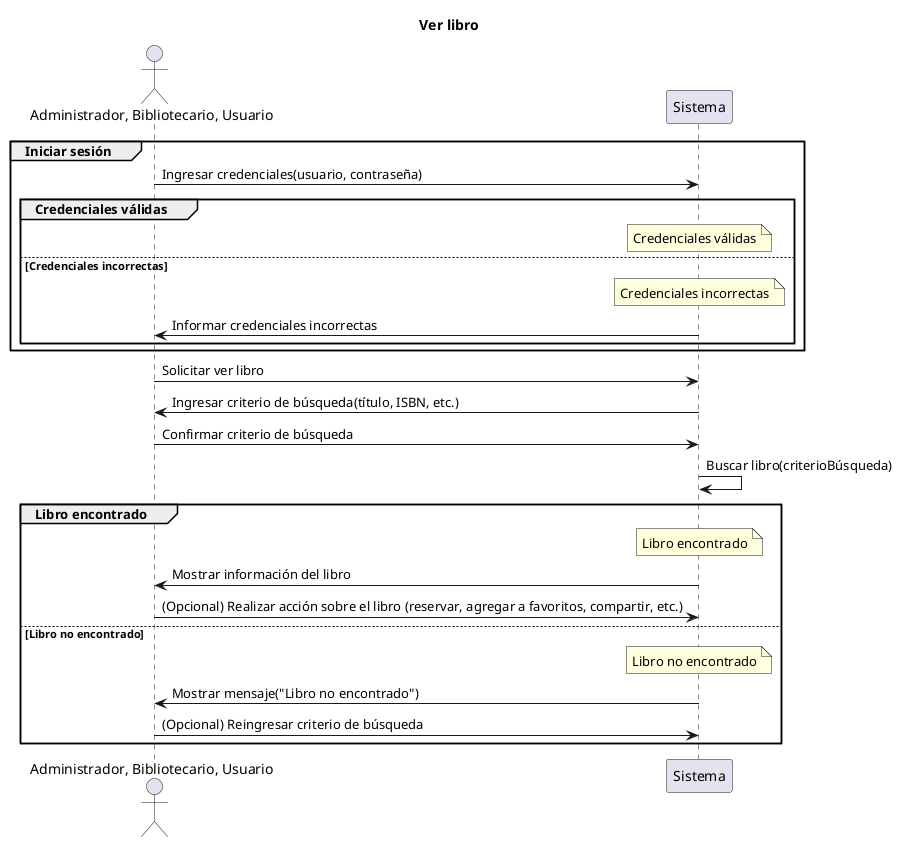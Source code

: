 @startuml
title Ver libro

Actor "Administrador, Bibliotecario, Usuario" as Administrador
participant Sistema

group Iniciar sesión
    Administrador->Sistema: Ingresar credenciales(usuario, contraseña)
    group Credenciales válidas
        note over Sistema: Credenciales válidas
    else Credenciales incorrectas
        note over Sistema: Credenciales incorrectas
        Sistema->Administrador: Informar credenciales incorrectas
    end
end

Administrador->Sistema: Solicitar ver libro
Sistema->Administrador: Ingresar criterio de búsqueda(título, ISBN, etc.)
Administrador->Sistema: Confirmar criterio de búsqueda
Sistema->Sistema: Buscar libro(criterioBúsqueda)
group Libro encontrado
    note over Sistema: Libro encontrado
    Sistema->Administrador: Mostrar información del libro
    Administrador->Sistema: (Opcional) Realizar acción sobre el libro (reservar, agregar a favoritos, compartir, etc.)
else Libro no encontrado
    note over Sistema: Libro no encontrado
    Sistema->Administrador: Mostrar mensaje("Libro no encontrado")
    Administrador->Sistema: (Opcional) Reingresar criterio de búsqueda
end
@enduml